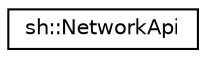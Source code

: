 digraph "Graphical Class Hierarchy"
{
 // LATEX_PDF_SIZE
  edge [fontname="Helvetica",fontsize="10",labelfontname="Helvetica",labelfontsize="10"];
  node [fontname="Helvetica",fontsize="10",shape=record];
  rankdir="LR";
  Node0 [label="sh::NetworkApi",height=0.2,width=0.4,color="black", fillcolor="white", style="filled",URL="$classsh_1_1_network_api.html",tooltip="Class responsible for listening for HTTP requests and for handlling them using the core."];
}
